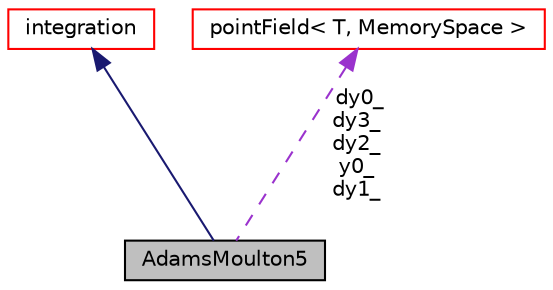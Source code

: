 digraph "AdamsMoulton5"
{
 // LATEX_PDF_SIZE
  edge [fontname="Helvetica",fontsize="10",labelfontname="Helvetica",labelfontsize="10"];
  node [fontname="Helvetica",fontsize="10",shape=record];
  Node1 [label="AdamsMoulton5",height=0.2,width=0.4,color="black", fillcolor="grey75", style="filled", fontcolor="black",tooltip="Fifth order Adams-Moulton integration method for solving ODE."];
  Node2 -> Node1 [dir="back",color="midnightblue",fontsize="10",style="solid",fontname="Helvetica"];
  Node2 [label="integration",height=0.2,width=0.4,color="red", fillcolor="white", style="filled",URL="$classpFlow_1_1integration.html",tooltip="Base class for integrating the first order ODE (IVP)"];
  Node66 -> Node1 [dir="back",color="darkorchid3",fontsize="10",style="dashed",label=" dy0_\ndy3_\ndy2_\ny0_\ndy1_" ,fontname="Helvetica"];
  Node66 [label="pointField\< T, MemorySpace \>",height=0.2,width=0.4,color="red", fillcolor="white", style="filled",URL="$classpFlow_1_1pointField.html",tooltip=" "];
}
